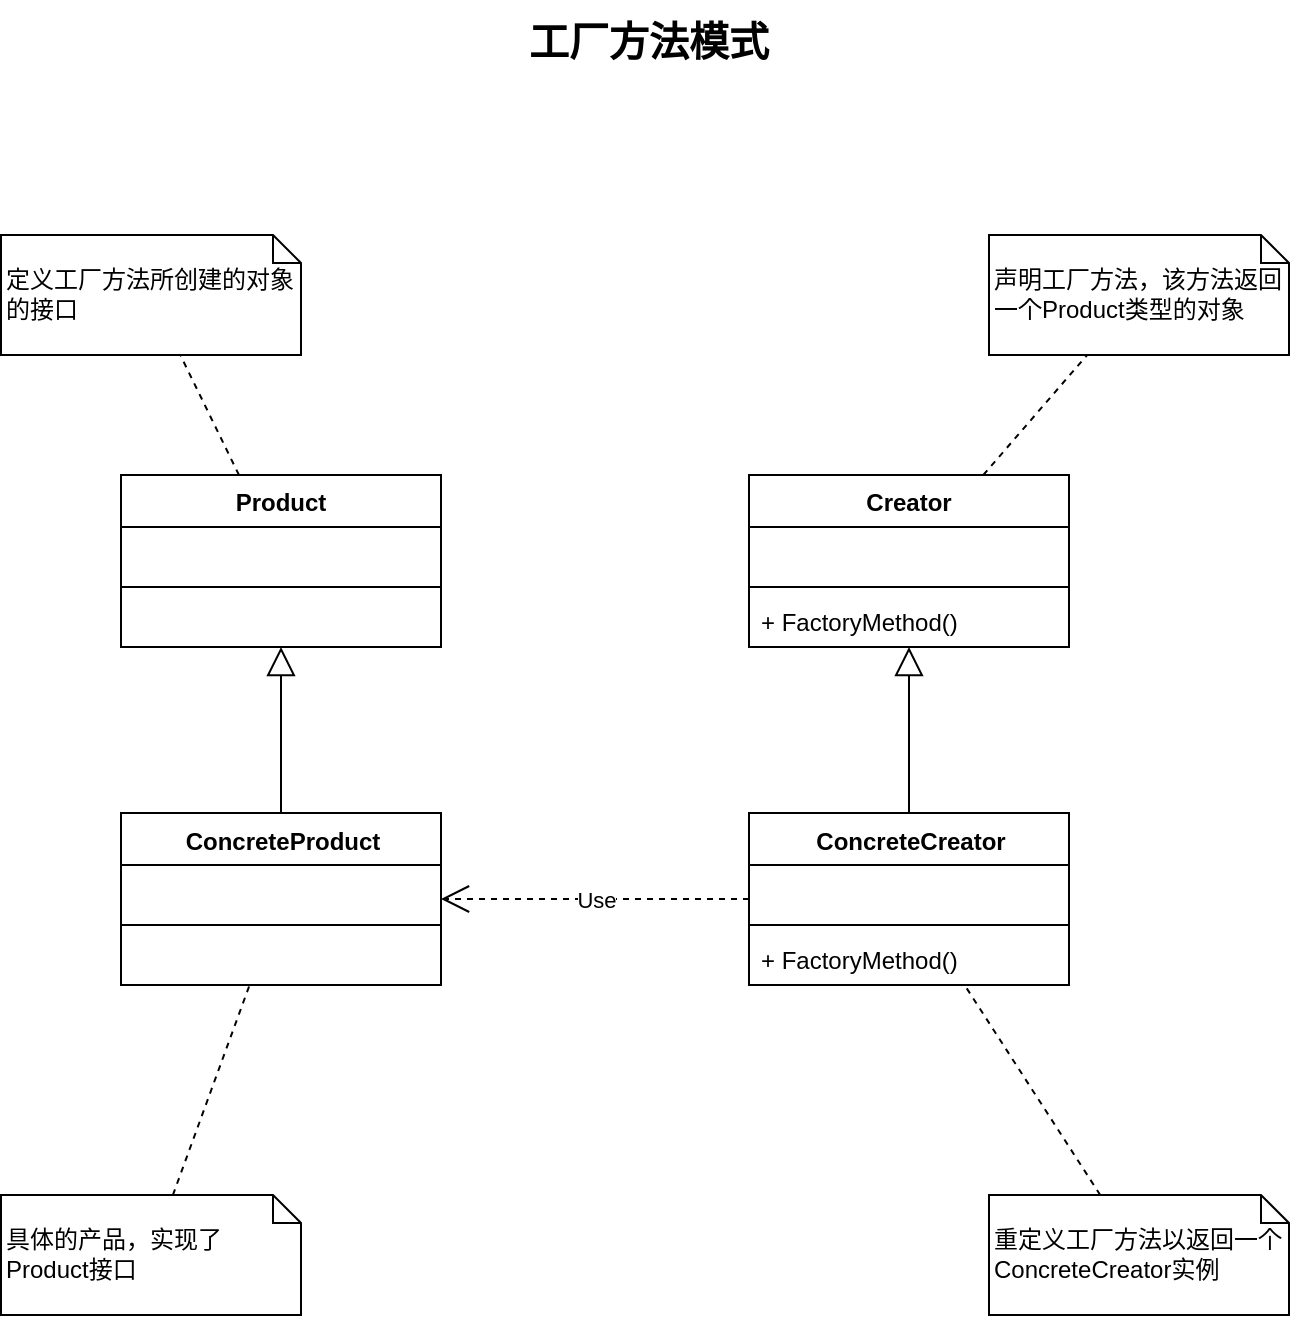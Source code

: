 <mxfile version="12.3.5" type="github" pages="1">
  <diagram id="rXm6wl3QtuTI-sYdDVS9" name="第 1 页">
    <mxGraphModel dx="1673" dy="896" grid="0" gridSize="10" guides="1" tooltips="1" connect="1" arrows="1" fold="1" page="1" pageScale="1" pageWidth="827" pageHeight="1169" math="0" shadow="0">
      <root>
        <mxCell id="0"/>
        <mxCell id="1" parent="0"/>
        <mxCell id="pqQxjcVMow1yOYjzWdvv-2" value="Product" style="swimlane;fontStyle=1;align=center;verticalAlign=top;childLayout=stackLayout;horizontal=1;startSize=26;horizontalStack=0;resizeParent=1;resizeParentMax=0;resizeLast=0;collapsible=1;marginBottom=0;" vertex="1" parent="1">
          <mxGeometry x="150.5" y="453.5" width="160" height="86" as="geometry"/>
        </mxCell>
        <mxCell id="pqQxjcVMow1yOYjzWdvv-3" value=" " style="text;strokeColor=none;fillColor=none;align=left;verticalAlign=top;spacingLeft=4;spacingRight=4;overflow=hidden;rotatable=0;points=[[0,0.5],[1,0.5]];portConstraint=eastwest;" vertex="1" parent="pqQxjcVMow1yOYjzWdvv-2">
          <mxGeometry y="26" width="160" height="26" as="geometry"/>
        </mxCell>
        <mxCell id="pqQxjcVMow1yOYjzWdvv-4" value="" style="line;strokeWidth=1;fillColor=none;align=left;verticalAlign=middle;spacingTop=-1;spacingLeft=3;spacingRight=3;rotatable=0;labelPosition=right;points=[];portConstraint=eastwest;" vertex="1" parent="pqQxjcVMow1yOYjzWdvv-2">
          <mxGeometry y="52" width="160" height="8" as="geometry"/>
        </mxCell>
        <mxCell id="pqQxjcVMow1yOYjzWdvv-5" value=" " style="text;strokeColor=none;fillColor=none;align=left;verticalAlign=top;spacingLeft=4;spacingRight=4;overflow=hidden;rotatable=0;points=[[0,0.5],[1,0.5]];portConstraint=eastwest;" vertex="1" parent="pqQxjcVMow1yOYjzWdvv-2">
          <mxGeometry y="60" width="160" height="26" as="geometry"/>
        </mxCell>
        <mxCell id="pqQxjcVMow1yOYjzWdvv-6" value="&lt;br&gt;定义工厂方法所创建的对象的接口" style="shape=note;whiteSpace=wrap;html=1;size=14;verticalAlign=top;align=left;spacingTop=-6;padding=6px;" vertex="1" parent="1">
          <mxGeometry x="90.5" y="333.5" width="150" height="60" as="geometry"/>
        </mxCell>
        <mxCell id="pqQxjcVMow1yOYjzWdvv-13" value="" style="endArrow=none;dashed=1;html=1;" edge="1" parent="1" source="pqQxjcVMow1yOYjzWdvv-2" target="pqQxjcVMow1yOYjzWdvv-6">
          <mxGeometry width="50" height="50" relative="1" as="geometry">
            <mxPoint x="130.5" y="353.5" as="sourcePoint"/>
            <mxPoint x="180.5" y="303.5" as="targetPoint"/>
          </mxGeometry>
        </mxCell>
        <mxCell id="pqQxjcVMow1yOYjzWdvv-14" value="ConcreteProduct" style="swimlane;fontStyle=1;align=center;verticalAlign=top;childLayout=stackLayout;horizontal=1;startSize=26;horizontalStack=0;resizeParent=1;resizeParentMax=0;resizeLast=0;collapsible=1;marginBottom=0;html=1;" vertex="1" parent="1">
          <mxGeometry x="150.5" y="622.5" width="160" height="86" as="geometry"/>
        </mxCell>
        <mxCell id="pqQxjcVMow1yOYjzWdvv-15" value=" " style="text;strokeColor=none;fillColor=none;align=left;verticalAlign=top;spacingLeft=4;spacingRight=4;overflow=hidden;rotatable=0;points=[[0,0.5],[1,0.5]];portConstraint=eastwest;" vertex="1" parent="pqQxjcVMow1yOYjzWdvv-14">
          <mxGeometry y="26" width="160" height="26" as="geometry"/>
        </mxCell>
        <mxCell id="pqQxjcVMow1yOYjzWdvv-16" value="" style="line;strokeWidth=1;fillColor=none;align=left;verticalAlign=middle;spacingTop=-1;spacingLeft=3;spacingRight=3;rotatable=0;labelPosition=right;points=[];portConstraint=eastwest;" vertex="1" parent="pqQxjcVMow1yOYjzWdvv-14">
          <mxGeometry y="52" width="160" height="8" as="geometry"/>
        </mxCell>
        <mxCell id="pqQxjcVMow1yOYjzWdvv-17" value=" " style="text;strokeColor=none;fillColor=none;align=left;verticalAlign=top;spacingLeft=4;spacingRight=4;overflow=hidden;rotatable=0;points=[[0,0.5],[1,0.5]];portConstraint=eastwest;" vertex="1" parent="pqQxjcVMow1yOYjzWdvv-14">
          <mxGeometry y="60" width="160" height="26" as="geometry"/>
        </mxCell>
        <mxCell id="pqQxjcVMow1yOYjzWdvv-18" value="&lt;br&gt;具体的产品，实现了Product接口" style="shape=note;whiteSpace=wrap;html=1;size=14;verticalAlign=top;align=left;spacingTop=-6;padding=6px;" vertex="1" parent="1">
          <mxGeometry x="90.5" y="813.5" width="150" height="60" as="geometry"/>
        </mxCell>
        <mxCell id="pqQxjcVMow1yOYjzWdvv-19" value="" style="endArrow=none;dashed=1;html=1;" edge="1" parent="1" source="pqQxjcVMow1yOYjzWdvv-18" target="pqQxjcVMow1yOYjzWdvv-14">
          <mxGeometry width="50" height="50" relative="1" as="geometry">
            <mxPoint x="74.5" y="777.5" as="sourcePoint"/>
            <mxPoint x="124.5" y="727.5" as="targetPoint"/>
          </mxGeometry>
        </mxCell>
        <mxCell id="pqQxjcVMow1yOYjzWdvv-21" value="" style="endArrow=block;endFill=0;endSize=12;html=1;exitX=0.5;exitY=0;exitDx=0;exitDy=0;" edge="1" parent="1" source="pqQxjcVMow1yOYjzWdvv-14" target="pqQxjcVMow1yOYjzWdvv-2">
          <mxGeometry width="160" relative="1" as="geometry">
            <mxPoint x="422.5" y="620.5" as="sourcePoint"/>
            <mxPoint x="582.5" y="620.5" as="targetPoint"/>
          </mxGeometry>
        </mxCell>
        <mxCell id="pqQxjcVMow1yOYjzWdvv-22" value="Creator" style="swimlane;fontStyle=1;align=center;verticalAlign=top;childLayout=stackLayout;horizontal=1;startSize=26;horizontalStack=0;resizeParent=1;resizeParentMax=0;resizeLast=0;collapsible=1;marginBottom=0;" vertex="1" parent="1">
          <mxGeometry x="464.5" y="453.5" width="160" height="86" as="geometry"/>
        </mxCell>
        <mxCell id="pqQxjcVMow1yOYjzWdvv-23" value=" " style="text;strokeColor=none;fillColor=none;align=left;verticalAlign=top;spacingLeft=4;spacingRight=4;overflow=hidden;rotatable=0;points=[[0,0.5],[1,0.5]];portConstraint=eastwest;" vertex="1" parent="pqQxjcVMow1yOYjzWdvv-22">
          <mxGeometry y="26" width="160" height="26" as="geometry"/>
        </mxCell>
        <mxCell id="pqQxjcVMow1yOYjzWdvv-24" value="" style="line;strokeWidth=1;fillColor=none;align=left;verticalAlign=middle;spacingTop=-1;spacingLeft=3;spacingRight=3;rotatable=0;labelPosition=right;points=[];portConstraint=eastwest;" vertex="1" parent="pqQxjcVMow1yOYjzWdvv-22">
          <mxGeometry y="52" width="160" height="8" as="geometry"/>
        </mxCell>
        <mxCell id="pqQxjcVMow1yOYjzWdvv-25" value="+ FactoryMethod()" style="text;strokeColor=none;fillColor=none;align=left;verticalAlign=top;spacingLeft=4;spacingRight=4;overflow=hidden;rotatable=0;points=[[0,0.5],[1,0.5]];portConstraint=eastwest;" vertex="1" parent="pqQxjcVMow1yOYjzWdvv-22">
          <mxGeometry y="60" width="160" height="26" as="geometry"/>
        </mxCell>
        <mxCell id="pqQxjcVMow1yOYjzWdvv-26" value="&lt;br&gt;声明工厂方法，该方法返回一个Product类型的对象" style="shape=note;whiteSpace=wrap;html=1;size=14;verticalAlign=top;align=left;spacingTop=-6;padding=6px;" vertex="1" parent="1">
          <mxGeometry x="584.5" y="333.5" width="150" height="60" as="geometry"/>
        </mxCell>
        <mxCell id="pqQxjcVMow1yOYjzWdvv-27" value="" style="endArrow=none;dashed=1;html=1;" edge="1" parent="1" source="pqQxjcVMow1yOYjzWdvv-22" target="pqQxjcVMow1yOYjzWdvv-26">
          <mxGeometry width="50" height="50" relative="1" as="geometry">
            <mxPoint x="444.5" y="353.5" as="sourcePoint"/>
            <mxPoint x="494.5" y="303.5" as="targetPoint"/>
          </mxGeometry>
        </mxCell>
        <mxCell id="pqQxjcVMow1yOYjzWdvv-28" value="ConcreteCreator" style="swimlane;fontStyle=1;align=center;verticalAlign=top;childLayout=stackLayout;horizontal=1;startSize=26;horizontalStack=0;resizeParent=1;resizeParentMax=0;resizeLast=0;collapsible=1;marginBottom=0;html=1;" vertex="1" parent="1">
          <mxGeometry x="464.5" y="622.5" width="160" height="86" as="geometry"/>
        </mxCell>
        <mxCell id="pqQxjcVMow1yOYjzWdvv-29" value=" " style="text;strokeColor=none;fillColor=none;align=left;verticalAlign=top;spacingLeft=4;spacingRight=4;overflow=hidden;rotatable=0;points=[[0,0.5],[1,0.5]];portConstraint=eastwest;" vertex="1" parent="pqQxjcVMow1yOYjzWdvv-28">
          <mxGeometry y="26" width="160" height="26" as="geometry"/>
        </mxCell>
        <mxCell id="pqQxjcVMow1yOYjzWdvv-30" value="" style="line;strokeWidth=1;fillColor=none;align=left;verticalAlign=middle;spacingTop=-1;spacingLeft=3;spacingRight=3;rotatable=0;labelPosition=right;points=[];portConstraint=eastwest;" vertex="1" parent="pqQxjcVMow1yOYjzWdvv-28">
          <mxGeometry y="52" width="160" height="8" as="geometry"/>
        </mxCell>
        <mxCell id="pqQxjcVMow1yOYjzWdvv-31" value="+ FactoryMethod()" style="text;strokeColor=none;fillColor=none;align=left;verticalAlign=top;spacingLeft=4;spacingRight=4;overflow=hidden;rotatable=0;points=[[0,0.5],[1,0.5]];portConstraint=eastwest;" vertex="1" parent="pqQxjcVMow1yOYjzWdvv-28">
          <mxGeometry y="60" width="160" height="26" as="geometry"/>
        </mxCell>
        <mxCell id="pqQxjcVMow1yOYjzWdvv-32" value="&lt;br&gt;重定义工厂方法以返回一个ConcreteCreator实例" style="shape=note;whiteSpace=wrap;html=1;size=14;verticalAlign=top;align=left;spacingTop=-6;padding=6px;" vertex="1" parent="1">
          <mxGeometry x="584.5" y="813.5" width="150" height="60" as="geometry"/>
        </mxCell>
        <mxCell id="pqQxjcVMow1yOYjzWdvv-33" value="" style="endArrow=none;dashed=1;html=1;" edge="1" parent="1" source="pqQxjcVMow1yOYjzWdvv-32" target="pqQxjcVMow1yOYjzWdvv-28">
          <mxGeometry width="50" height="50" relative="1" as="geometry">
            <mxPoint x="388.5" y="777.5" as="sourcePoint"/>
            <mxPoint x="438.5" y="727.5" as="targetPoint"/>
          </mxGeometry>
        </mxCell>
        <mxCell id="pqQxjcVMow1yOYjzWdvv-34" value="" style="endArrow=block;endFill=0;endSize=12;html=1;exitX=0.5;exitY=0;exitDx=0;exitDy=0;" edge="1" parent="1" source="pqQxjcVMow1yOYjzWdvv-28" target="pqQxjcVMow1yOYjzWdvv-22">
          <mxGeometry width="160" relative="1" as="geometry">
            <mxPoint x="736.5" y="620.5" as="sourcePoint"/>
            <mxPoint x="896.5" y="620.5" as="targetPoint"/>
          </mxGeometry>
        </mxCell>
        <mxCell id="pqQxjcVMow1yOYjzWdvv-35" value="Use" style="endArrow=open;endSize=12;dashed=1;html=1;" edge="1" parent="1" source="pqQxjcVMow1yOYjzWdvv-28" target="pqQxjcVMow1yOYjzWdvv-14">
          <mxGeometry width="160" relative="1" as="geometry">
            <mxPoint x="306.5" y="839.5" as="sourcePoint"/>
            <mxPoint x="466.5" y="839.5" as="targetPoint"/>
          </mxGeometry>
        </mxCell>
        <mxCell id="pqQxjcVMow1yOYjzWdvv-36" value="&lt;font style=&quot;font-size: 20px&quot;&gt;工厂方法模式&lt;/font&gt;" style="text;strokeColor=none;fillColor=none;html=1;fontSize=24;fontStyle=1;verticalAlign=middle;align=center;" vertex="1" parent="1">
          <mxGeometry x="363.5" y="216" width="100" height="40" as="geometry"/>
        </mxCell>
      </root>
    </mxGraphModel>
  </diagram>
</mxfile>
